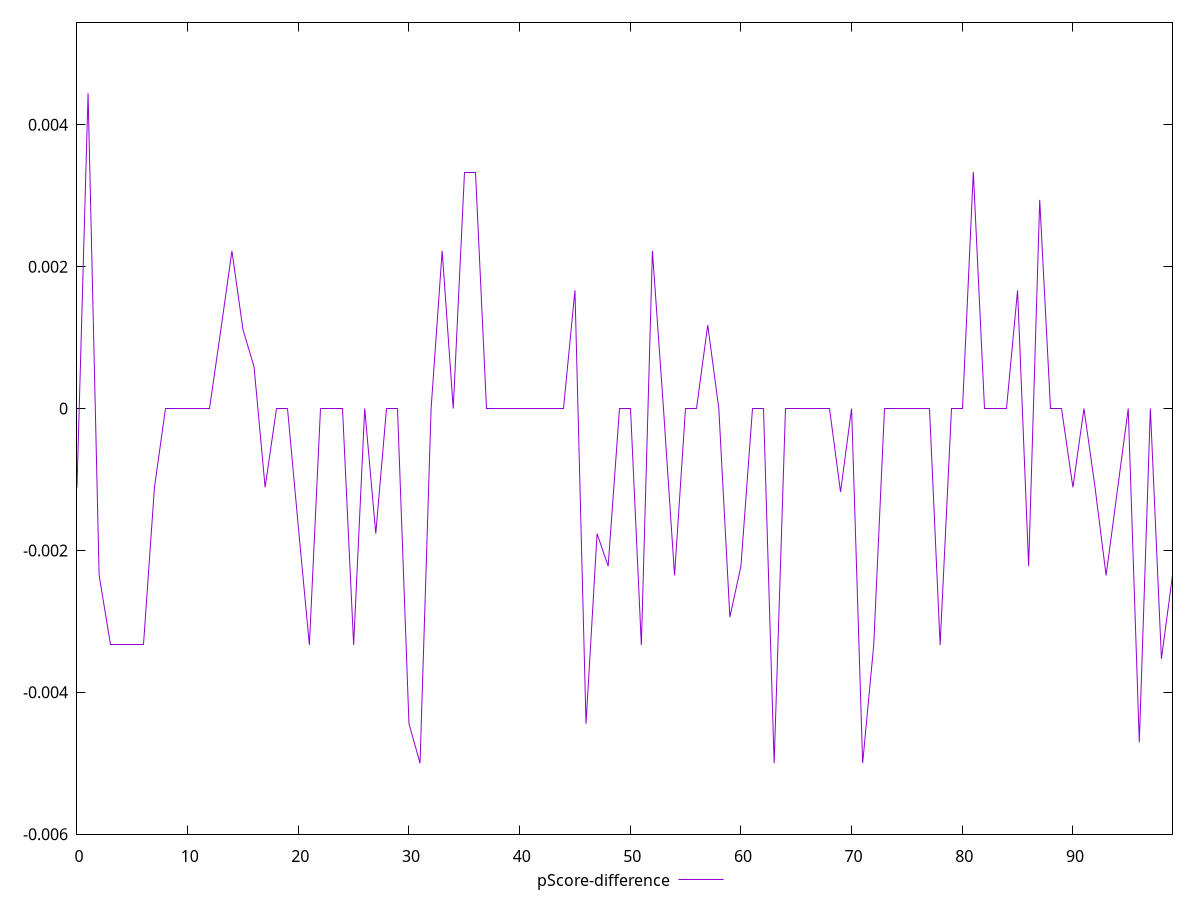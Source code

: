 reset

$pScoreDifference <<EOF
0 -0.0011111111111110628
1 0.004444444444444473
2 -0.0023529411764705577
3 -0.0033333333333332993
4 -0.0033333333333334103
5 -0.0033333333333332993
6 -0.0033333333333332993
7 -0.0011111111111110628
8 0
9 0
10 0
11 0
12 0
13 0.0011111111111110628
14 0.0022222222222222365
15 0.0011111111111110628
16 0.0005882352941176672
17 -0.0011111111111111738
18 0
19 0
20 -0.0016666666666667052
21 -0.0033333333333332993
22 0
23 0
24 0
25 -0.0033333333333332993
26 0
27 -0.001764705882352946
28 0
29 0
30 -0.004444444444444473
31 -0.0050000000000000044
32 0
33 0.0022222222222222365
34 0
35 0.0033333333333332993
36 0.0033333333333332993
37 0
38 0
39 0
40 0
41 0
42 0
43 0
44 0
45 0.0016666666666667052
46 -0.004444444444444473
47 -0.001764705882352946
48 -0.0022222222222222365
49 0
50 0
51 -0.0033333333333332993
52 0.0022222222222222365
53 0
54 -0.0023529411764705577
55 0
56 0
57 0.0011764705882353343
58 0
59 -0.002941176470588225
60 -0.0022222222222222365
61 0
62 0
63 -0.0050000000000000044
64 0
65 0
66 0
67 0
68 0
69 -0.0011764705882352788
70 0
71 -0.0050000000000000044
72 -0.0033333333333332993
73 0
74 0
75 0
76 0
77 0
78 -0.0033333333333334103
79 0
80 0
81 0.0033333333333332993
82 0
83 0
84 0
85 0.0016666666666667052
86 -0.0022222222222222365
87 0.002941176470588225
88 0
89 0
90 -0.0011111111111110628
91 0
92 -0.0011111111111110628
93 -0.0023529411764705577
94 -0.0011764705882352788
95 0
96 -0.004705882352941171
97 0
98 -0.003529411764705892
99 -0.002352941176470613
EOF

set key outside below
set xrange [0:99]
set yrange [-0.0060000000000000045:0.005444444444444473]
set trange [-0.0060000000000000045:0.005444444444444473]
set terminal svg size 640, 500 enhanced background rgb 'white'
set output "reports/report_00027_2021-02-24T12-40-31.850Z/uses-http2/samples/astro/pScore-difference/values.svg"

plot $pScoreDifference title "pScore-difference" with line

reset
